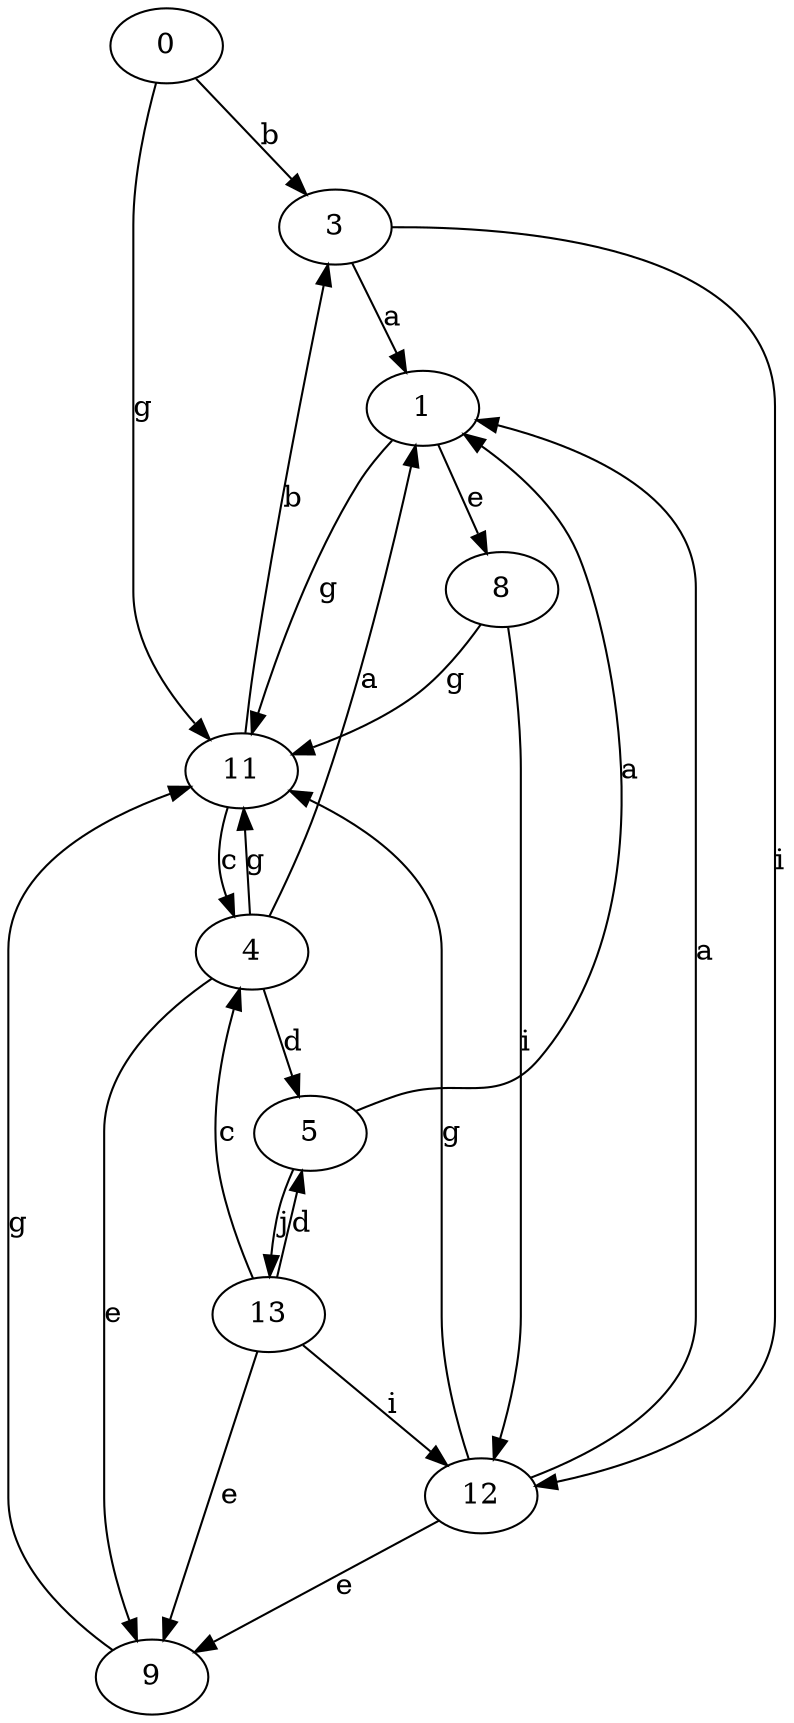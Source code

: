 strict digraph  {
0;
1;
3;
4;
5;
8;
9;
11;
12;
13;
0 -> 3  [label=b];
0 -> 11  [label=g];
1 -> 8  [label=e];
1 -> 11  [label=g];
3 -> 1  [label=a];
3 -> 12  [label=i];
4 -> 1  [label=a];
4 -> 5  [label=d];
4 -> 9  [label=e];
4 -> 11  [label=g];
5 -> 1  [label=a];
5 -> 13  [label=j];
8 -> 11  [label=g];
8 -> 12  [label=i];
9 -> 11  [label=g];
11 -> 3  [label=b];
11 -> 4  [label=c];
12 -> 1  [label=a];
12 -> 9  [label=e];
12 -> 11  [label=g];
13 -> 4  [label=c];
13 -> 5  [label=d];
13 -> 9  [label=e];
13 -> 12  [label=i];
}
